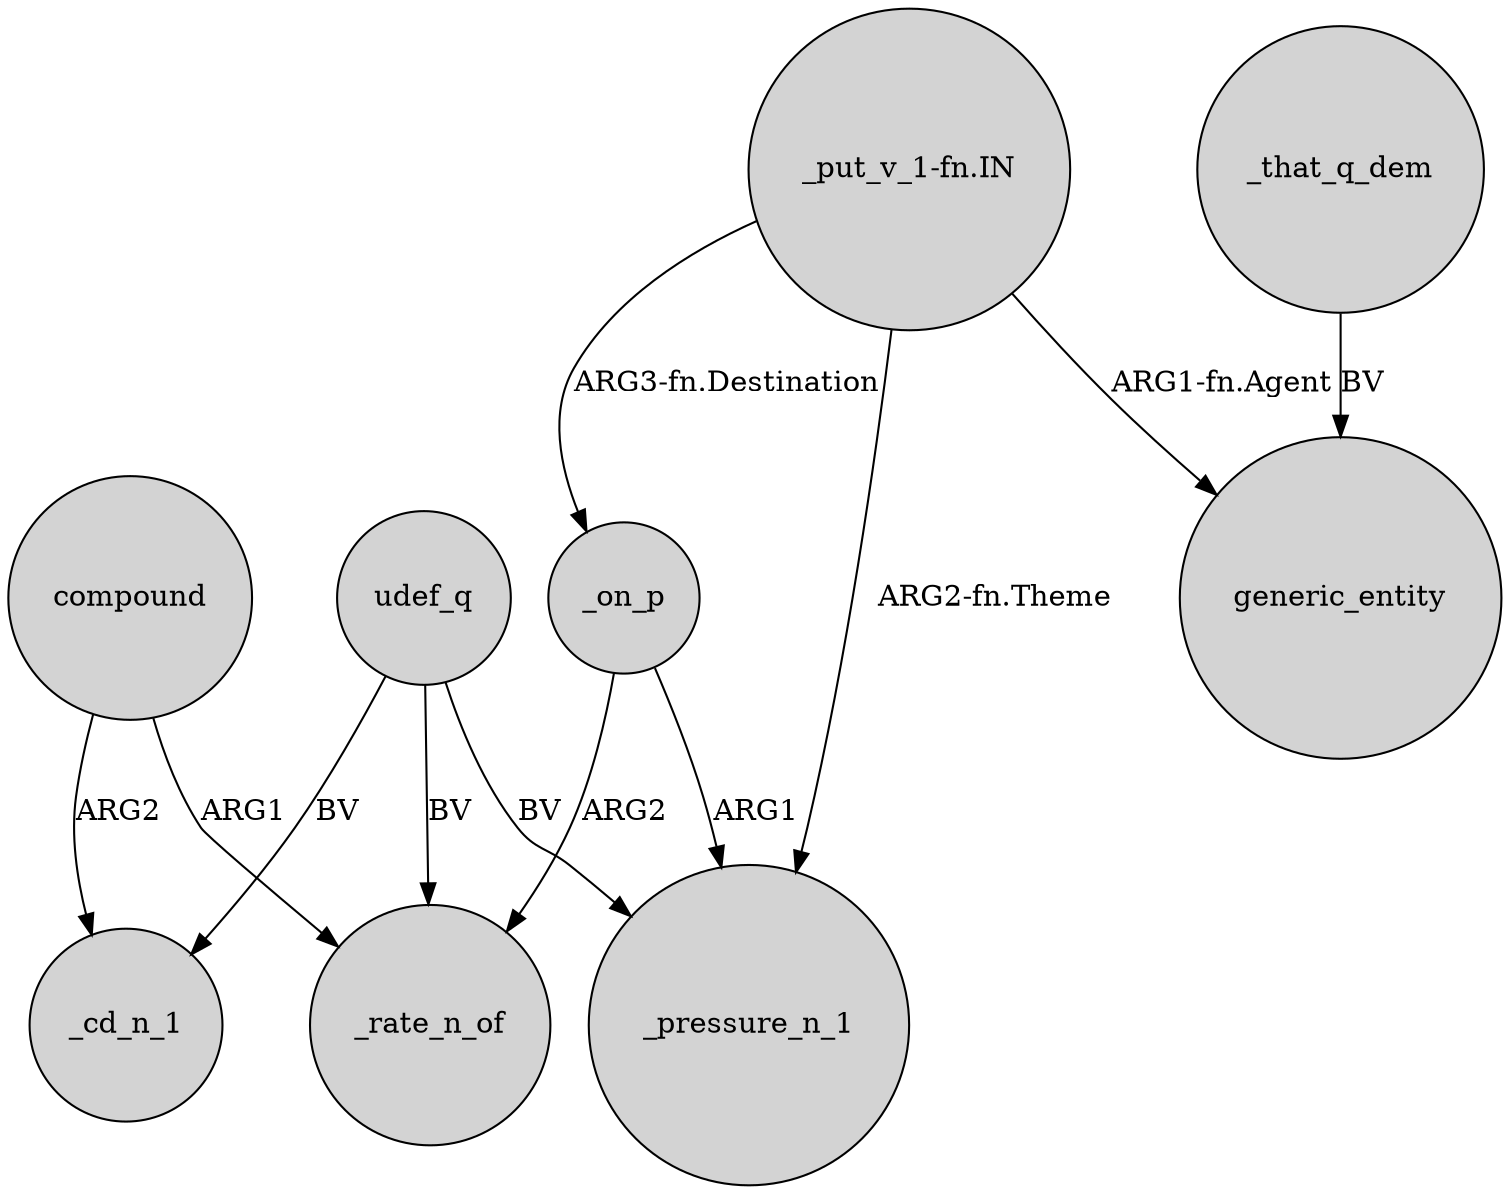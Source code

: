 digraph {
	node [shape=circle style=filled]
	udef_q -> _pressure_n_1 [label=BV]
	compound -> _rate_n_of [label=ARG1]
	"_put_v_1-fn.IN" -> _on_p [label="ARG3-fn.Destination"]
	"_put_v_1-fn.IN" -> generic_entity [label="ARG1-fn.Agent"]
	_on_p -> _rate_n_of [label=ARG2]
	"_put_v_1-fn.IN" -> _pressure_n_1 [label="ARG2-fn.Theme"]
	udef_q -> _rate_n_of [label=BV]
	_that_q_dem -> generic_entity [label=BV]
	udef_q -> _cd_n_1 [label=BV]
	compound -> _cd_n_1 [label=ARG2]
	_on_p -> _pressure_n_1 [label=ARG1]
}
